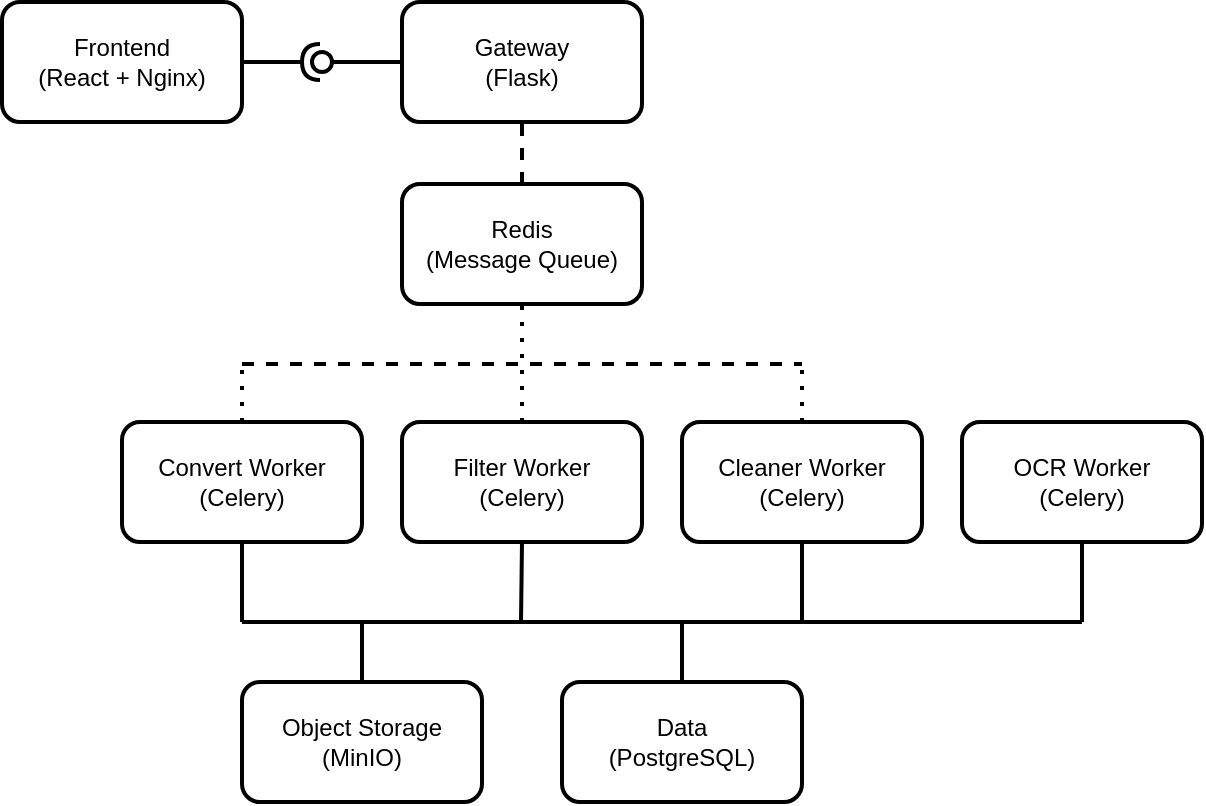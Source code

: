 <mxfile version="27.1.3" pages="2">
  <diagram name="第 1 页" id="MDG7bwuXKfWokIIYQYoC">
    <mxGraphModel dx="903" dy="644" grid="1" gridSize="10" guides="1" tooltips="1" connect="1" arrows="1" fold="1" page="1" pageScale="1" pageWidth="827" pageHeight="1169" math="0" shadow="0">
      <root>
        <mxCell id="0" />
        <mxCell id="1" parent="0" />
        <mxCell id="ZtRhXMNTXBW1UcfUOAF2-1" value="Frontend&lt;div&gt;(React + Nginx)&lt;/div&gt;" style="rounded=1;whiteSpace=wrap;html=1;strokeWidth=2;strokeColor=light-dark(#000000,#FFFFFF);fillColor=none;fontColor=light-dark(#000000,#FFFFFF);" vertex="1" parent="1">
          <mxGeometry x="120" y="59" width="120" height="60" as="geometry" />
        </mxCell>
        <mxCell id="ZtRhXMNTXBW1UcfUOAF2-2" value="Gateway&lt;div&gt;(Flask)&lt;/div&gt;" style="rounded=1;whiteSpace=wrap;html=1;strokeWidth=2;strokeColor=light-dark(#000000,#FFFFFF);fillColor=none;fontColor=light-dark(#000000,#FFFFFF);" vertex="1" parent="1">
          <mxGeometry x="320" y="59" width="120" height="60" as="geometry" />
        </mxCell>
        <mxCell id="ZtRhXMNTXBW1UcfUOAF2-3" value="Redis&lt;div&gt;(Message Queue)&lt;/div&gt;" style="rounded=1;whiteSpace=wrap;html=1;strokeWidth=2;strokeColor=light-dark(#000000,#FFFFFF);fillColor=none;fontColor=light-dark(#000000,#FFFFFF);" vertex="1" parent="1">
          <mxGeometry x="320" y="150" width="120" height="60" as="geometry" />
        </mxCell>
        <mxCell id="ZtRhXMNTXBW1UcfUOAF2-4" value="Filter Worker&lt;div&gt;(Celery)&lt;/div&gt;" style="rounded=1;whiteSpace=wrap;html=1;strokeWidth=2;strokeColor=light-dark(#000000,#FFFFFF);fillColor=none;fontColor=light-dark(#000000,#FFFFFF);" vertex="1" parent="1">
          <mxGeometry x="320" y="269" width="120" height="60" as="geometry" />
        </mxCell>
        <mxCell id="ZtRhXMNTXBW1UcfUOAF2-5" value="Convert Worker&lt;div&gt;(Celery)&lt;/div&gt;" style="rounded=1;whiteSpace=wrap;html=1;strokeWidth=2;strokeColor=light-dark(#000000,#FFFFFF);fillColor=none;fontColor=light-dark(#000000,#FFFFFF);" vertex="1" parent="1">
          <mxGeometry x="180" y="269" width="120" height="60" as="geometry" />
        </mxCell>
        <mxCell id="ZtRhXMNTXBW1UcfUOAF2-6" value="Cleaner Worker&lt;div&gt;(Celery)&lt;/div&gt;" style="rounded=1;whiteSpace=wrap;html=1;strokeWidth=2;strokeColor=light-dark(#000000,#FFFFFF);fillColor=none;fontColor=light-dark(#000000,#FFFFFF);" vertex="1" parent="1">
          <mxGeometry x="460" y="269" width="120" height="60" as="geometry" />
        </mxCell>
        <mxCell id="ZtRhXMNTXBW1UcfUOAF2-7" value="OCR Worker&lt;div&gt;(Celery)&lt;/div&gt;" style="rounded=1;whiteSpace=wrap;html=1;strokeWidth=2;strokeColor=light-dark(#000000,#FFFFFF);fillColor=none;fontColor=light-dark(#000000,#FFFFFF);" vertex="1" parent="1">
          <mxGeometry x="600" y="269" width="120" height="60" as="geometry" />
        </mxCell>
        <mxCell id="ZtRhXMNTXBW1UcfUOAF2-8" value="&lt;div&gt;Data&lt;/div&gt;(PostgreSQL)" style="rounded=1;whiteSpace=wrap;html=1;strokeWidth=2;strokeColor=light-dark(#000000,#FFFFFF);fillColor=none;fontColor=light-dark(#000000,#FFFFFF);" vertex="1" parent="1">
          <mxGeometry x="400" y="399" width="120" height="60" as="geometry" />
        </mxCell>
        <mxCell id="ZtRhXMNTXBW1UcfUOAF2-9" value="Object Storage&lt;br&gt;&lt;div&gt;(&lt;span style=&quot;background-color: transparent;&quot;&gt;MinIO&lt;/span&gt;&lt;span style=&quot;background-color: transparent;&quot;&gt;)&lt;/span&gt;&lt;/div&gt;" style="rounded=1;whiteSpace=wrap;html=1;strokeWidth=2;strokeColor=light-dark(#000000,#FFFFFF);fillColor=none;fontColor=light-dark(#000000,#FFFFFF);" vertex="1" parent="1">
          <mxGeometry x="240" y="399" width="120" height="60" as="geometry" />
        </mxCell>
        <mxCell id="ZtRhXMNTXBW1UcfUOAF2-13" value="" style="rounded=0;orthogonalLoop=1;jettySize=auto;html=1;endArrow=halfCircle;endFill=0;endSize=6;strokeWidth=2;sketch=0;exitX=1;exitY=0.5;exitDx=0;exitDy=0;strokeColor=light-dark(#000000,#FFFFFF);fontColor=light-dark(#000000,#FFFFFF);" edge="1" parent="1" source="ZtRhXMNTXBW1UcfUOAF2-1">
          <mxGeometry relative="1" as="geometry">
            <mxPoint x="258" y="89" as="sourcePoint" />
            <mxPoint x="279" y="89" as="targetPoint" />
          </mxGeometry>
        </mxCell>
        <mxCell id="ZtRhXMNTXBW1UcfUOAF2-14" value="" style="rounded=0;orthogonalLoop=1;jettySize=auto;html=1;endArrow=oval;endFill=0;sketch=0;sourcePerimeterSpacing=0;targetPerimeterSpacing=0;endSize=10;exitX=0;exitY=0.5;exitDx=0;exitDy=0;strokeWidth=2;strokeColor=light-dark(#000000,#FFFFFF);fontColor=light-dark(#000000,#FFFFFF);" edge="1" parent="1" source="ZtRhXMNTXBW1UcfUOAF2-2">
          <mxGeometry relative="1" as="geometry">
            <mxPoint x="299" y="89" as="sourcePoint" />
            <mxPoint x="280" y="89" as="targetPoint" />
          </mxGeometry>
        </mxCell>
        <mxCell id="ZtRhXMNTXBW1UcfUOAF2-25" value="" style="endArrow=none;html=1;rounded=0;strokeWidth=2;strokeColor=light-dark(#000000,#FFFFFF);fontColor=light-dark(#000000,#FFFFFF);" edge="1" parent="1">
          <mxGeometry width="50" height="50" relative="1" as="geometry">
            <mxPoint x="240" y="369" as="sourcePoint" />
            <mxPoint x="660" y="369" as="targetPoint" />
          </mxGeometry>
        </mxCell>
        <mxCell id="ZtRhXMNTXBW1UcfUOAF2-26" value="" style="endArrow=none;html=1;rounded=0;entryX=0.5;entryY=1;entryDx=0;entryDy=0;strokeWidth=2;strokeColor=light-dark(#000000,#FFFFFF);fontColor=light-dark(#000000,#FFFFFF);" edge="1" parent="1" target="ZtRhXMNTXBW1UcfUOAF2-6">
          <mxGeometry width="50" height="50" relative="1" as="geometry">
            <mxPoint x="520" y="369" as="sourcePoint" />
            <mxPoint x="440" y="319" as="targetPoint" />
          </mxGeometry>
        </mxCell>
        <mxCell id="ZtRhXMNTXBW1UcfUOAF2-27" value="" style="endArrow=none;html=1;rounded=0;entryX=0.5;entryY=1;entryDx=0;entryDy=0;strokeWidth=2;strokeColor=light-dark(#000000,#FFFFFF);fontColor=light-dark(#000000,#FFFFFF);" edge="1" parent="1" target="ZtRhXMNTXBW1UcfUOAF2-4">
          <mxGeometry width="50" height="50" relative="1" as="geometry">
            <mxPoint x="379.5" y="369" as="sourcePoint" />
            <mxPoint x="430" y="349" as="targetPoint" />
          </mxGeometry>
        </mxCell>
        <mxCell id="ZtRhXMNTXBW1UcfUOAF2-28" value="" style="endArrow=none;html=1;rounded=0;entryX=0.5;entryY=1;entryDx=0;entryDy=0;strokeWidth=2;strokeColor=light-dark(#000000,#FFFFFF);fontColor=light-dark(#000000,#FFFFFF);" edge="1" parent="1" target="ZtRhXMNTXBW1UcfUOAF2-5">
          <mxGeometry width="50" height="50" relative="1" as="geometry">
            <mxPoint x="240" y="369" as="sourcePoint" />
            <mxPoint x="580" y="369" as="targetPoint" />
          </mxGeometry>
        </mxCell>
        <mxCell id="ZtRhXMNTXBW1UcfUOAF2-29" value="" style="endArrow=none;html=1;rounded=0;exitX=0.5;exitY=0;exitDx=0;exitDy=0;strokeWidth=2;strokeColor=light-dark(#000000,#FFFFFF);fontColor=light-dark(#000000,#FFFFFF);" edge="1" parent="1" source="ZtRhXMNTXBW1UcfUOAF2-9">
          <mxGeometry width="50" height="50" relative="1" as="geometry">
            <mxPoint x="290" y="399" as="sourcePoint" />
            <mxPoint x="300" y="369" as="targetPoint" />
          </mxGeometry>
        </mxCell>
        <mxCell id="ZtRhXMNTXBW1UcfUOAF2-30" value="" style="endArrow=none;html=1;rounded=0;exitX=0.5;exitY=0;exitDx=0;exitDy=0;strokeWidth=2;strokeColor=light-dark(#000000,#FFFFFF);fontColor=light-dark(#000000,#FFFFFF);" edge="1" parent="1" source="ZtRhXMNTXBW1UcfUOAF2-8">
          <mxGeometry width="50" height="50" relative="1" as="geometry">
            <mxPoint x="413" y="429" as="sourcePoint" />
            <mxPoint x="460" y="369" as="targetPoint" />
          </mxGeometry>
        </mxCell>
        <mxCell id="ZtRhXMNTXBW1UcfUOAF2-31" value="" style="endArrow=none;html=1;rounded=0;entryX=0.5;entryY=1;entryDx=0;entryDy=0;strokeWidth=2;strokeColor=light-dark(#000000,#FFFFFF);fontColor=light-dark(#000000,#FFFFFF);" edge="1" parent="1" target="ZtRhXMNTXBW1UcfUOAF2-7">
          <mxGeometry width="50" height="50" relative="1" as="geometry">
            <mxPoint x="660" y="369" as="sourcePoint" />
            <mxPoint x="700" y="379" as="targetPoint" />
          </mxGeometry>
        </mxCell>
        <mxCell id="ZtRhXMNTXBW1UcfUOAF2-32" value="" style="endArrow=none;dashed=1;html=1;rounded=0;entryX=0.5;entryY=1;entryDx=0;entryDy=0;exitX=0.5;exitY=0;exitDx=0;exitDy=0;strokeWidth=2;strokeColor=light-dark(#000000,#FFFFFF);fontColor=light-dark(#000000,#FFFFFF);" edge="1" parent="1" source="ZtRhXMNTXBW1UcfUOAF2-3" target="ZtRhXMNTXBW1UcfUOAF2-2">
          <mxGeometry width="50" height="50" relative="1" as="geometry">
            <mxPoint x="390" y="360" as="sourcePoint" />
            <mxPoint x="440" y="310" as="targetPoint" />
          </mxGeometry>
        </mxCell>
        <mxCell id="ZtRhXMNTXBW1UcfUOAF2-33" value="" style="endArrow=none;dashed=1;html=1;rounded=0;strokeWidth=2;strokeColor=light-dark(#000000,#FFFFFF);fontColor=light-dark(#000000,#FFFFFF);" edge="1" parent="1">
          <mxGeometry width="50" height="50" relative="1" as="geometry">
            <mxPoint x="240" y="240" as="sourcePoint" />
            <mxPoint x="520" y="240" as="targetPoint" />
          </mxGeometry>
        </mxCell>
        <mxCell id="ZtRhXMNTXBW1UcfUOAF2-34" value="" style="endArrow=none;dashed=1;html=1;dashPattern=1 3;strokeWidth=2;rounded=0;entryX=0.5;entryY=1;entryDx=0;entryDy=0;exitX=0.5;exitY=0;exitDx=0;exitDy=0;strokeColor=light-dark(#000000,#FFFFFF);fontColor=light-dark(#000000,#FFFFFF);" edge="1" parent="1" source="ZtRhXMNTXBW1UcfUOAF2-4" target="ZtRhXMNTXBW1UcfUOAF2-3">
          <mxGeometry width="50" height="50" relative="1" as="geometry">
            <mxPoint x="390" y="360" as="sourcePoint" />
            <mxPoint x="440" y="310" as="targetPoint" />
          </mxGeometry>
        </mxCell>
        <mxCell id="ZtRhXMNTXBW1UcfUOAF2-35" value="" style="endArrow=none;dashed=1;html=1;dashPattern=1 3;strokeWidth=2;rounded=0;exitX=0.5;exitY=0;exitDx=0;exitDy=0;strokeColor=light-dark(#000000,#FFFFFF);fontColor=light-dark(#000000,#FFFFFF);" edge="1" parent="1" source="ZtRhXMNTXBW1UcfUOAF2-6">
          <mxGeometry width="50" height="50" relative="1" as="geometry">
            <mxPoint x="390" y="360" as="sourcePoint" />
            <mxPoint x="520" y="240" as="targetPoint" />
          </mxGeometry>
        </mxCell>
        <mxCell id="ZtRhXMNTXBW1UcfUOAF2-36" value="" style="endArrow=none;dashed=1;html=1;dashPattern=1 3;strokeWidth=2;rounded=0;exitX=0.5;exitY=0;exitDx=0;exitDy=0;strokeColor=light-dark(#000000,#FFFFFF);fontColor=light-dark(#000000,#FFFFFF);" edge="1" parent="1" source="ZtRhXMNTXBW1UcfUOAF2-5">
          <mxGeometry width="50" height="50" relative="1" as="geometry">
            <mxPoint x="390" y="360" as="sourcePoint" />
            <mxPoint x="240" y="240" as="targetPoint" />
          </mxGeometry>
        </mxCell>
      </root>
    </mxGraphModel>
  </diagram>
  <diagram id="TVRyO9wFZMwFEEVVSgPF" name="第 2 页">
    <mxGraphModel dx="903" dy="644" grid="1" gridSize="10" guides="1" tooltips="1" connect="1" arrows="1" fold="1" page="1" pageScale="1" pageWidth="827" pageHeight="1169" math="0" shadow="0">
      <root>
        <mxCell id="0" />
        <mxCell id="1" parent="0" />
        <mxCell id="bu5Fq-8ZqcE-jOjPjqsI-1" value="User" style="shape=umlActor;verticalLabelPosition=bottom;verticalAlign=top;html=1;fontColor=light-dark(#000000,#FFFFFF);fillColor=none;strokeColor=light-dark(#000000,#FFFFFF);" vertex="1" parent="1">
          <mxGeometry x="94" y="47" width="30" height="60" as="geometry" />
        </mxCell>
        <mxCell id="bu5Fq-8ZqcE-jOjPjqsI-2" value="Frontend" style="shape=umlLifeline;perimeter=lifelinePerimeter;whiteSpace=wrap;html=1;container=1;dropTarget=0;collapsible=0;recursiveResize=0;outlineConnect=0;portConstraint=eastwest;newEdgeStyle={&quot;curved&quot;:0,&quot;rounded&quot;:0};fillColor=none;fontColor=light-dark(#000000,#FFFFFF);strokeColor=light-dark(#000000,#FFFFFF);" vertex="1" parent="1">
          <mxGeometry x="179" y="67" width="100" height="283" as="geometry" />
        </mxCell>
        <mxCell id="bu5Fq-8ZqcE-jOjPjqsI-51" value="" style="html=1;points=[[0,0,0,0,5],[0,1,0,0,-5],[1,0,0,0,5],[1,1,0,0,-5]];perimeter=orthogonalPerimeter;outlineConnect=0;targetShapes=umlLifeline;portConstraint=eastwest;newEdgeStyle={&quot;curved&quot;:0,&quot;rounded&quot;:0};fontColor=light-dark(#000000,#FFFFFF);strokeColor=light-dark(#000000,#FFFFFF);fillColor=light-dark(#FFFFFF,#000000);" vertex="1" parent="bu5Fq-8ZqcE-jOjPjqsI-2">
          <mxGeometry x="45" y="238" width="10" height="30" as="geometry" />
        </mxCell>
        <mxCell id="bu5Fq-8ZqcE-jOjPjqsI-3" value="Gateway" style="shape=umlLifeline;perimeter=lifelinePerimeter;whiteSpace=wrap;html=1;container=1;dropTarget=0;collapsible=0;recursiveResize=0;outlineConnect=0;portConstraint=eastwest;newEdgeStyle={&quot;curved&quot;:0,&quot;rounded&quot;:0};fillColor=none;fontColor=light-dark(#000000,#FFFFFF);strokeColor=light-dark(#000000,#FFFFFF);" vertex="1" parent="1">
          <mxGeometry x="299" y="67" width="100" height="283" as="geometry" />
        </mxCell>
        <mxCell id="bu5Fq-8ZqcE-jOjPjqsI-47" value="" style="html=1;points=[[0,0,0,0,5],[0,1,0,0,-5],[1,0,0,0,5],[1,1,0,0,-5]];perimeter=orthogonalPerimeter;outlineConnect=0;targetShapes=umlLifeline;portConstraint=eastwest;newEdgeStyle={&quot;curved&quot;:0,&quot;rounded&quot;:0};fontColor=light-dark(#000000,#FFFFFF);strokeColor=light-dark(#000000,#FFFFFF);fillColor=light-dark(#FFFFFF,#000000);" vertex="1" parent="bu5Fq-8ZqcE-jOjPjqsI-3">
          <mxGeometry x="45" y="108" width="10" height="30" as="geometry" />
        </mxCell>
        <mxCell id="bu5Fq-8ZqcE-jOjPjqsI-4" value="Redis" style="shape=umlLifeline;perimeter=lifelinePerimeter;whiteSpace=wrap;html=1;container=1;dropTarget=0;collapsible=0;recursiveResize=0;outlineConnect=0;portConstraint=eastwest;newEdgeStyle={&quot;curved&quot;:0,&quot;rounded&quot;:0};fillColor=none;fontColor=light-dark(#000000,#FFFFFF);strokeColor=light-dark(#000000,#FFFFFF);" vertex="1" parent="1">
          <mxGeometry x="419" y="67" width="100" height="283" as="geometry" />
        </mxCell>
        <mxCell id="bu5Fq-8ZqcE-jOjPjqsI-49" value="" style="html=1;points=[[0,0,0,0,5],[0,1,0,0,-5],[1,0,0,0,5],[1,1,0,0,-5]];perimeter=orthogonalPerimeter;outlineConnect=0;targetShapes=umlLifeline;portConstraint=eastwest;newEdgeStyle={&quot;curved&quot;:0,&quot;rounded&quot;:0};fontColor=light-dark(#000000,#FFFFFF);strokeColor=light-dark(#000000,#FFFFFF);fillColor=light-dark(#FFFFFF,#000000);" vertex="1" parent="bu5Fq-8ZqcE-jOjPjqsI-4">
          <mxGeometry x="45" y="179" width="10" height="30" as="geometry" />
        </mxCell>
        <mxCell id="bu5Fq-8ZqcE-jOjPjqsI-5" value="Worker" style="shape=umlLifeline;perimeter=lifelinePerimeter;whiteSpace=wrap;html=1;container=1;dropTarget=0;collapsible=0;recursiveResize=0;outlineConnect=0;portConstraint=eastwest;newEdgeStyle={&quot;curved&quot;:0,&quot;rounded&quot;:0};fillColor=none;fontColor=light-dark(#000000,#FFFFFF);" vertex="1" parent="1">
          <mxGeometry x="180" y="382" width="100" height="260" as="geometry" />
        </mxCell>
        <mxCell id="bu5Fq-8ZqcE-jOjPjqsI-6" value="" style="html=1;points=[[0,0,0,0,5],[0,1,0,0,-5],[1,0,0,0,5],[1,1,0,0,-5]];perimeter=orthogonalPerimeter;outlineConnect=0;targetShapes=umlLifeline;portConstraint=eastwest;newEdgeStyle={&quot;curved&quot;:0,&quot;rounded&quot;:0};fontColor=light-dark(#000000,#FFFFFF);fillColor=light-dark(#FFFFFF,#000000);strokeColor=light-dark(#000000,#FFFFFF);" vertex="1" parent="bu5Fq-8ZqcE-jOjPjqsI-5">
          <mxGeometry x="45" y="159" width="10" height="31" as="geometry" />
        </mxCell>
        <mxCell id="bu5Fq-8ZqcE-jOjPjqsI-7" value="3. Process" style="html=1;align=left;spacingLeft=2;endArrow=block;rounded=0;edgeStyle=orthogonalEdgeStyle;curved=0;rounded=0;fontColor=light-dark(#000000,#FFFFFF);strokeColor=light-dark(#000000,#FFFFFF);" edge="1" parent="bu5Fq-8ZqcE-jOjPjqsI-5" target="bu5Fq-8ZqcE-jOjPjqsI-6">
          <mxGeometry relative="1" as="geometry">
            <mxPoint x="55" y="140" as="sourcePoint" />
            <Array as="points">
              <mxPoint x="85" y="170" />
            </Array>
            <mxPoint as="offset" />
          </mxGeometry>
        </mxCell>
        <mxCell id="bu5Fq-8ZqcE-jOjPjqsI-52" value="" style="html=1;points=[[0,0,0,0,5],[0,1,0,0,-5],[1,0,0,0,5],[1,1,0,0,-5]];perimeter=orthogonalPerimeter;outlineConnect=0;targetShapes=umlLifeline;portConstraint=eastwest;newEdgeStyle={&quot;curved&quot;:0,&quot;rounded&quot;:0};fontColor=light-dark(#000000,#FFFFFF);strokeColor=light-dark(#000000,#FFFFFF);fillColor=light-dark(#FFFFFF,#000000);" vertex="1" parent="bu5Fq-8ZqcE-jOjPjqsI-5">
          <mxGeometry x="45" y="105" width="10" height="30" as="geometry" />
        </mxCell>
        <mxCell id="bu5Fq-8ZqcE-jOjPjqsI-8" value="MinIO" style="shape=umlLifeline;perimeter=lifelinePerimeter;whiteSpace=wrap;html=1;container=1;dropTarget=0;collapsible=0;recursiveResize=0;outlineConnect=0;portConstraint=eastwest;newEdgeStyle={&quot;curved&quot;:0,&quot;rounded&quot;:0};fillColor=none;fontColor=light-dark(#000000,#FFFFFF);strokeColor=light-dark(#000000,#FFFFFF);" vertex="1" parent="1">
          <mxGeometry x="539" y="67" width="100" height="283" as="geometry" />
        </mxCell>
        <mxCell id="bu5Fq-8ZqcE-jOjPjqsI-48" value="" style="html=1;points=[[0,0,0,0,5],[0,1,0,0,-5],[1,0,0,0,5],[1,1,0,0,-5]];perimeter=orthogonalPerimeter;outlineConnect=0;targetShapes=umlLifeline;portConstraint=eastwest;newEdgeStyle={&quot;curved&quot;:0,&quot;rounded&quot;:0};fontColor=light-dark(#000000,#FFFFFF);strokeColor=light-dark(#000000,#FFFFFF);fillColor=light-dark(#FFFFFF,#000000);" vertex="1" parent="bu5Fq-8ZqcE-jOjPjqsI-8">
          <mxGeometry x="45" y="139" width="10" height="30" as="geometry" />
        </mxCell>
        <mxCell id="bu5Fq-8ZqcE-jOjPjqsI-9" value="Postgres" style="shape=umlLifeline;perimeter=lifelinePerimeter;whiteSpace=wrap;html=1;container=1;dropTarget=0;collapsible=0;recursiveResize=0;outlineConnect=0;portConstraint=eastwest;newEdgeStyle={&quot;curved&quot;:0,&quot;rounded&quot;:0};fillColor=none;fontColor=light-dark(#000000,#FFFFFF);strokeColor=light-dark(#000000,#FFFFFF);" vertex="1" parent="1">
          <mxGeometry x="659" y="67" width="100" height="283" as="geometry" />
        </mxCell>
        <mxCell id="bu5Fq-8ZqcE-jOjPjqsI-50" value="" style="html=1;points=[[0,0,0,0,5],[0,1,0,0,-5],[1,0,0,0,5],[1,1,0,0,-5]];perimeter=orthogonalPerimeter;outlineConnect=0;targetShapes=umlLifeline;portConstraint=eastwest;newEdgeStyle={&quot;curved&quot;:0,&quot;rounded&quot;:0};fontColor=light-dark(#000000,#FFFFFF);strokeColor=light-dark(#000000,#FFFFFF);fillColor=light-dark(#FFFFFF,#000000);" vertex="1" parent="bu5Fq-8ZqcE-jOjPjqsI-9">
          <mxGeometry x="45" y="210" width="10" height="30" as="geometry" />
        </mxCell>
        <mxCell id="bu5Fq-8ZqcE-jOjPjqsI-10" value="" style="endArrow=none;dashed=1;html=1;rounded=0;fontColor=light-dark(#000000,#FFFFFF);" edge="1" parent="1">
          <mxGeometry width="50" height="50" relative="1" as="geometry">
            <mxPoint x="109" y="350" as="sourcePoint" />
            <mxPoint x="109" y="135" as="targetPoint" />
          </mxGeometry>
        </mxCell>
        <mxCell id="bu5Fq-8ZqcE-jOjPjqsI-11" value="" style="endArrow=classic;html=1;rounded=0;fontColor=light-dark(#000000,#FFFFFF);strokeColor=light-dark(#000000,#FFFFFF);" edge="1" parent="1" target="bu5Fq-8ZqcE-jOjPjqsI-46">
          <mxGeometry width="50" height="50" relative="1" as="geometry">
            <mxPoint x="109" y="160" as="sourcePoint" />
            <mxPoint x="219" y="160" as="targetPoint" />
          </mxGeometry>
        </mxCell>
        <mxCell id="bu5Fq-8ZqcE-jOjPjqsI-12" value="1. Upload image" style="edgeLabel;html=1;align=center;verticalAlign=middle;resizable=0;points=[];fontColor=light-dark(#000000,#FFFFFF);" vertex="1" connectable="0" parent="bu5Fq-8ZqcE-jOjPjqsI-11">
          <mxGeometry x="-0.223" y="4" relative="1" as="geometry">
            <mxPoint x="8" y="-5" as="offset" />
          </mxGeometry>
        </mxCell>
        <mxCell id="bu5Fq-8ZqcE-jOjPjqsI-13" value="" style="endArrow=classic;html=1;rounded=0;fontColor=light-dark(#000000,#FFFFFF);strokeColor=light-dark(#000000,#FFFFFF);" edge="1" parent="1" target="bu5Fq-8ZqcE-jOjPjqsI-47">
          <mxGeometry width="50" height="50" relative="1" as="geometry">
            <mxPoint x="229" y="189" as="sourcePoint" />
            <mxPoint x="339" y="189" as="targetPoint" />
          </mxGeometry>
        </mxCell>
        <mxCell id="bu5Fq-8ZqcE-jOjPjqsI-14" value="2. Forward image" style="edgeLabel;html=1;align=center;verticalAlign=middle;resizable=0;points=[];fontColor=light-dark(#000000,#FFFFFF);" vertex="1" connectable="0" parent="bu5Fq-8ZqcE-jOjPjqsI-13">
          <mxGeometry x="-0.223" y="4" relative="1" as="geometry">
            <mxPoint x="11" y="-5" as="offset" />
          </mxGeometry>
        </mxCell>
        <mxCell id="bu5Fq-8ZqcE-jOjPjqsI-15" value="" style="endArrow=classic;html=1;rounded=0;fontColor=light-dark(#000000,#FFFFFF);strokeColor=light-dark(#000000,#FFFFFF);" edge="1" parent="1" target="bu5Fq-8ZqcE-jOjPjqsI-49">
          <mxGeometry width="50" height="50" relative="1" as="geometry">
            <mxPoint x="349" y="261" as="sourcePoint" />
            <mxPoint x="449" y="261" as="targetPoint" />
          </mxGeometry>
        </mxCell>
        <mxCell id="bu5Fq-8ZqcE-jOjPjqsI-16" value="4. Create task" style="edgeLabel;html=1;align=center;verticalAlign=middle;resizable=0;points=[];fontColor=light-dark(#000000,#FFFFFF);" vertex="1" connectable="0" parent="bu5Fq-8ZqcE-jOjPjqsI-15">
          <mxGeometry x="0.361" y="-1" relative="1" as="geometry">
            <mxPoint x="-20" y="-9" as="offset" />
          </mxGeometry>
        </mxCell>
        <mxCell id="bu5Fq-8ZqcE-jOjPjqsI-17" value="" style="endArrow=classic;html=1;rounded=0;fontColor=light-dark(#000000,#FFFFFF);strokeColor=light-dark(#000000,#FFFFFF);" edge="1" parent="1" target="bu5Fq-8ZqcE-jOjPjqsI-48">
          <mxGeometry width="50" height="50" relative="1" as="geometry">
            <mxPoint x="348.5" y="220" as="sourcePoint" />
            <mxPoint x="569" y="220" as="targetPoint" />
          </mxGeometry>
        </mxCell>
        <mxCell id="bu5Fq-8ZqcE-jOjPjqsI-18" value="3. Store image" style="edgeLabel;html=1;align=center;verticalAlign=middle;resizable=0;points=[];fontColor=light-dark(#000000,#FFFFFF);" vertex="1" connectable="0" parent="bu5Fq-8ZqcE-jOjPjqsI-17">
          <mxGeometry x="0.271" y="-1" relative="1" as="geometry">
            <mxPoint x="-90" y="-10" as="offset" />
          </mxGeometry>
        </mxCell>
        <mxCell id="bu5Fq-8ZqcE-jOjPjqsI-19" value="" style="endArrow=classic;html=1;rounded=0;fontColor=light-dark(#000000,#FFFFFF);strokeColor=light-dark(#000000,#FFFFFF);" edge="1" parent="1" target="bu5Fq-8ZqcE-jOjPjqsI-50">
          <mxGeometry width="50" height="50" relative="1" as="geometry">
            <mxPoint x="348.75" y="292" as="sourcePoint" />
            <mxPoint x="689" y="292" as="targetPoint" />
          </mxGeometry>
        </mxCell>
        <mxCell id="bu5Fq-8ZqcE-jOjPjqsI-20" value="5. Create record" style="edgeLabel;html=1;align=center;verticalAlign=middle;resizable=0;points=[];fontColor=light-dark(#000000,#FFFFFF);" vertex="1" connectable="0" parent="bu5Fq-8ZqcE-jOjPjqsI-19">
          <mxGeometry x="0.271" y="-1" relative="1" as="geometry">
            <mxPoint x="16" y="-9" as="offset" />
          </mxGeometry>
        </mxCell>
        <mxCell id="bu5Fq-8ZqcE-jOjPjqsI-21" value="" style="endArrow=classic;html=1;rounded=0;fontColor=light-dark(#000000,#FFFFFF);strokeColor=light-dark(#000000,#FFFFFF);" edge="1" parent="1" target="bu5Fq-8ZqcE-jOjPjqsI-51">
          <mxGeometry width="50" height="50" relative="1" as="geometry">
            <mxPoint x="348.5" y="320" as="sourcePoint" />
            <mxPoint x="249" y="320" as="targetPoint" />
          </mxGeometry>
        </mxCell>
        <mxCell id="bu5Fq-8ZqcE-jOjPjqsI-22" value="6. Return taskID" style="edgeLabel;html=1;align=center;verticalAlign=middle;resizable=0;points=[];fontColor=light-dark(#000000,#FFFFFF);" vertex="1" connectable="0" parent="bu5Fq-8ZqcE-jOjPjqsI-21">
          <mxGeometry x="0.042" y="1" relative="1" as="geometry">
            <mxPoint y="-9" as="offset" />
          </mxGeometry>
        </mxCell>
        <mxCell id="bu5Fq-8ZqcE-jOjPjqsI-23" value="Redis" style="shape=umlLifeline;perimeter=lifelinePerimeter;whiteSpace=wrap;html=1;container=1;dropTarget=0;collapsible=0;recursiveResize=0;outlineConnect=0;portConstraint=eastwest;newEdgeStyle={&quot;curved&quot;:0,&quot;rounded&quot;:0};fillColor=none;fontColor=light-dark(#000000,#FFFFFF);" vertex="1" parent="1">
          <mxGeometry x="300" y="382" width="100" height="260" as="geometry" />
        </mxCell>
        <mxCell id="bu5Fq-8ZqcE-jOjPjqsI-24" value="MinIO" style="shape=umlLifeline;perimeter=lifelinePerimeter;whiteSpace=wrap;html=1;container=1;dropTarget=0;collapsible=0;recursiveResize=0;outlineConnect=0;portConstraint=eastwest;newEdgeStyle={&quot;curved&quot;:0,&quot;rounded&quot;:0};fillColor=none;fontColor=light-dark(#000000,#FFFFFF);" vertex="1" parent="1">
          <mxGeometry x="420" y="382" width="100" height="260" as="geometry" />
        </mxCell>
        <mxCell id="bu5Fq-8ZqcE-jOjPjqsI-56" value="" style="html=1;points=[[0,0,0,0,5],[0,1,0,0,-5],[1,0,0,0,5],[1,1,0,0,-5]];perimeter=orthogonalPerimeter;outlineConnect=0;targetShapes=umlLifeline;portConstraint=eastwest;newEdgeStyle={&quot;curved&quot;:0,&quot;rounded&quot;:0};fontColor=light-dark(#000000,#FFFFFF);strokeColor=light-dark(#000000,#FFFFFF);fillColor=light-dark(#FFFFFF,#000000);" vertex="1" parent="bu5Fq-8ZqcE-jOjPjqsI-24">
          <mxGeometry x="45" y="186" width="10" height="30" as="geometry" />
        </mxCell>
        <mxCell id="bu5Fq-8ZqcE-jOjPjqsI-25" value="Postgres" style="shape=umlLifeline;perimeter=lifelinePerimeter;whiteSpace=wrap;html=1;container=1;dropTarget=0;collapsible=0;recursiveResize=0;outlineConnect=0;portConstraint=eastwest;newEdgeStyle={&quot;curved&quot;:0,&quot;rounded&quot;:0};fillColor=none;fontColor=light-dark(#000000,#FFFFFF);" vertex="1" parent="1">
          <mxGeometry x="540" y="382" width="100" height="260" as="geometry" />
        </mxCell>
        <mxCell id="bu5Fq-8ZqcE-jOjPjqsI-57" value="" style="html=1;points=[[0,0,0,0,5],[0,1,0,0,-5],[1,0,0,0,5],[1,1,0,0,-5]];perimeter=orthogonalPerimeter;outlineConnect=0;targetShapes=umlLifeline;portConstraint=eastwest;newEdgeStyle={&quot;curved&quot;:0,&quot;rounded&quot;:0};fontColor=light-dark(#000000,#FFFFFF);strokeColor=light-dark(#000000,#FFFFFF);fillColor=light-dark(#FFFFFF,#000000);" vertex="1" parent="bu5Fq-8ZqcE-jOjPjqsI-25">
          <mxGeometry x="45" y="226" width="10" height="30" as="geometry" />
        </mxCell>
        <mxCell id="bu5Fq-8ZqcE-jOjPjqsI-26" value="" style="endArrow=classic;html=1;rounded=0;fontColor=light-dark(#000000,#FFFFFF);strokeColor=light-dark(#000000,#FFFFFF);" edge="1" parent="1">
          <mxGeometry width="50" height="50" relative="1" as="geometry">
            <mxPoint x="469.5" y="502" as="sourcePoint" />
            <mxPoint x="235" y="502" as="targetPoint" />
          </mxGeometry>
        </mxCell>
        <mxCell id="bu5Fq-8ZqcE-jOjPjqsI-27" value="2. Read image" style="edgeLabel;html=1;align=center;verticalAlign=middle;resizable=0;points=[];fontColor=light-dark(#000000,#FFFFFF);" vertex="1" connectable="0" parent="bu5Fq-8ZqcE-jOjPjqsI-26">
          <mxGeometry x="0.042" y="1" relative="1" as="geometry">
            <mxPoint x="-45" y="-10" as="offset" />
          </mxGeometry>
        </mxCell>
        <mxCell id="bu5Fq-8ZqcE-jOjPjqsI-28" value="" style="endArrow=classic;html=1;rounded=0;fontColor=light-dark(#000000,#FFFFFF);strokeColor=light-dark(#000000,#FFFFFF);" edge="1" parent="1" target="bu5Fq-8ZqcE-jOjPjqsI-56">
          <mxGeometry width="50" height="50" relative="1" as="geometry">
            <mxPoint x="230" y="583" as="sourcePoint" />
            <mxPoint x="450" y="583" as="targetPoint" />
          </mxGeometry>
        </mxCell>
        <mxCell id="bu5Fq-8ZqcE-jOjPjqsI-29" value="4. Store image" style="edgeLabel;html=1;align=center;verticalAlign=middle;resizable=0;points=[];fontColor=light-dark(#000000,#FFFFFF);" vertex="1" connectable="0" parent="bu5Fq-8ZqcE-jOjPjqsI-28">
          <mxGeometry x="0.271" y="-1" relative="1" as="geometry">
            <mxPoint x="-78" y="-10" as="offset" />
          </mxGeometry>
        </mxCell>
        <mxCell id="bu5Fq-8ZqcE-jOjPjqsI-30" value="" style="endArrow=classic;html=1;rounded=0;fontColor=light-dark(#000000,#FFFFFF);strokeColor=light-dark(#000000,#FFFFFF);" edge="1" parent="1" target="bu5Fq-8ZqcE-jOjPjqsI-57">
          <mxGeometry width="50" height="50" relative="1" as="geometry">
            <mxPoint x="230.25" y="623" as="sourcePoint" />
            <mxPoint x="570" y="623" as="targetPoint" />
          </mxGeometry>
        </mxCell>
        <mxCell id="bu5Fq-8ZqcE-jOjPjqsI-31" value="5. Update record and presigned URL" style="edgeLabel;html=1;align=center;verticalAlign=middle;resizable=0;points=[];fontColor=light-dark(#000000,#FFFFFF);" vertex="1" connectable="0" parent="bu5Fq-8ZqcE-jOjPjqsI-30">
          <mxGeometry x="0.271" y="-1" relative="1" as="geometry">
            <mxPoint x="-103" y="-10" as="offset" />
          </mxGeometry>
        </mxCell>
        <mxCell id="bu5Fq-8ZqcE-jOjPjqsI-32" value="User" style="shape=umlActor;verticalLabelPosition=bottom;verticalAlign=top;html=1;fontColor=light-dark(#000000,#FFFFFF);fillColor=none;strokeColor=light-dark(#000000,#FFFFFF);" vertex="1" parent="1">
          <mxGeometry x="94" y="661" width="30" height="60" as="geometry" />
        </mxCell>
        <mxCell id="bu5Fq-8ZqcE-jOjPjqsI-33" value="Frontend" style="shape=umlLifeline;perimeter=lifelinePerimeter;whiteSpace=wrap;html=1;container=1;dropTarget=0;collapsible=0;recursiveResize=0;outlineConnect=0;portConstraint=eastwest;newEdgeStyle={&quot;curved&quot;:0,&quot;rounded&quot;:0};fillColor=none;fontColor=light-dark(#000000,#FFFFFF);strokeColor=light-dark(#000000,#FFFFFF);" vertex="1" parent="1">
          <mxGeometry x="179" y="681" width="100" height="220" as="geometry" />
        </mxCell>
        <mxCell id="bu5Fq-8ZqcE-jOjPjqsI-34" value="Gateway" style="shape=umlLifeline;perimeter=lifelinePerimeter;whiteSpace=wrap;html=1;container=1;dropTarget=0;collapsible=0;recursiveResize=0;outlineConnect=0;portConstraint=eastwest;newEdgeStyle={&quot;curved&quot;:0,&quot;rounded&quot;:0};fillColor=none;fontColor=light-dark(#000000,#FFFFFF);strokeColor=light-dark(#000000,#FFFFFF);" vertex="1" parent="1">
          <mxGeometry x="299" y="681" width="100" height="220" as="geometry" />
        </mxCell>
        <mxCell id="bu5Fq-8ZqcE-jOjPjqsI-58" value="" style="html=1;points=[[0,0,0,0,5],[0,1,0,0,-5],[1,0,0,0,5],[1,1,0,0,-5]];perimeter=orthogonalPerimeter;outlineConnect=0;targetShapes=umlLifeline;portConstraint=eastwest;newEdgeStyle={&quot;curved&quot;:0,&quot;rounded&quot;:0};fontColor=light-dark(#000000,#FFFFFF);strokeColor=light-dark(#000000,#FFFFFF);fillColor=light-dark(#FFFFFF,#000000);" vertex="1" parent="bu5Fq-8ZqcE-jOjPjqsI-34">
          <mxGeometry x="45" y="66" width="10" height="30" as="geometry" />
        </mxCell>
        <mxCell id="bu5Fq-8ZqcE-jOjPjqsI-63" value="" style="html=1;points=[[0,0,0,0,5],[0,1,0,0,-5],[1,0,0,0,5],[1,1,0,0,-5]];perimeter=orthogonalPerimeter;outlineConnect=0;targetShapes=umlLifeline;portConstraint=eastwest;newEdgeStyle={&quot;curved&quot;:0,&quot;rounded&quot;:0};fontColor=light-dark(#000000,#FFFFFF);fillColor=light-dark(#FFFFFF,#000000);strokeColor=light-dark(#000000,#FFFFFF);" vertex="1" parent="bu5Fq-8ZqcE-jOjPjqsI-34">
          <mxGeometry x="-75" y="144" width="10" height="30" as="geometry" />
        </mxCell>
        <mxCell id="bu5Fq-8ZqcE-jOjPjqsI-64" value="" style="endArrow=classic;html=1;rounded=0;fontColor=light-dark(#000000,#FFFFFF);strokeColor=light-dark(#000000,#FFFFFF);" edge="1" parent="bu5Fq-8ZqcE-jOjPjqsI-34" target="bu5Fq-8ZqcE-jOjPjqsI-63">
          <mxGeometry width="50" height="50" relative="1" as="geometry">
            <mxPoint x="49.5" y="159" as="sourcePoint" />
            <mxPoint x="-50" y="159" as="targetPoint" />
          </mxGeometry>
        </mxCell>
        <mxCell id="bu5Fq-8ZqcE-jOjPjqsI-65" value="3. Return URL" style="edgeLabel;html=1;align=center;verticalAlign=middle;resizable=0;points=[];fontColor=light-dark(#000000,#FFFFFF);" vertex="1" connectable="0" parent="bu5Fq-8ZqcE-jOjPjqsI-64">
          <mxGeometry x="0.042" y="1" relative="1" as="geometry">
            <mxPoint y="-9" as="offset" />
          </mxGeometry>
        </mxCell>
        <mxCell id="bu5Fq-8ZqcE-jOjPjqsI-35" value="Postgres" style="shape=umlLifeline;perimeter=lifelinePerimeter;whiteSpace=wrap;html=1;container=1;dropTarget=0;collapsible=0;recursiveResize=0;outlineConnect=0;portConstraint=eastwest;newEdgeStyle={&quot;curved&quot;:0,&quot;rounded&quot;:0};fillColor=none;fontColor=light-dark(#000000,#FFFFFF);strokeColor=light-dark(#000000,#FFFFFF);" vertex="1" parent="1">
          <mxGeometry x="419" y="681" width="100" height="220" as="geometry" />
        </mxCell>
        <mxCell id="bu5Fq-8ZqcE-jOjPjqsI-59" value="" style="html=1;points=[[0,0,0,0,5],[0,1,0,0,-5],[1,0,0,0,5],[1,1,0,0,-5]];perimeter=orthogonalPerimeter;outlineConnect=0;targetShapes=umlLifeline;portConstraint=eastwest;newEdgeStyle={&quot;curved&quot;:0,&quot;rounded&quot;:0};fontColor=light-dark(#000000,#FFFFFF);fillColor=light-dark(#FFFFFF,#000000);strokeColor=light-dark(#000000,#FFFFFF);" vertex="1" parent="bu5Fq-8ZqcE-jOjPjqsI-35">
          <mxGeometry x="45" y="106" width="10" height="30" as="geometry" />
        </mxCell>
        <mxCell id="bu5Fq-8ZqcE-jOjPjqsI-36" value="" style="endArrow=none;dashed=1;html=1;rounded=0;fontColor=light-dark(#000000,#FFFFFF);strokeColor=light-dark(#000000,#FFFFFF);" edge="1" parent="1">
          <mxGeometry width="50" height="50" relative="1" as="geometry">
            <mxPoint x="109" y="901" as="sourcePoint" />
            <mxPoint x="109" y="748" as="targetPoint" />
          </mxGeometry>
        </mxCell>
        <mxCell id="bu5Fq-8ZqcE-jOjPjqsI-37" value="" style="endArrow=classic;html=1;rounded=0;fontColor=light-dark(#000000,#FFFFFF);strokeColor=light-dark(#000000,#FFFFFF);" edge="1" parent="1" target="bu5Fq-8ZqcE-jOjPjqsI-58">
          <mxGeometry width="50" height="50" relative="1" as="geometry">
            <mxPoint x="228.5" y="761" as="sourcePoint" />
            <mxPoint x="329" y="761" as="targetPoint" />
          </mxGeometry>
        </mxCell>
        <mxCell id="bu5Fq-8ZqcE-jOjPjqsI-38" value="1. Proxy" style="edgeLabel;html=1;align=center;verticalAlign=middle;resizable=0;points=[];fontColor=light-dark(#000000,#FFFFFF);" vertex="1" connectable="0" parent="bu5Fq-8ZqcE-jOjPjqsI-37">
          <mxGeometry x="-0.112" relative="1" as="geometry">
            <mxPoint x="4" y="-8" as="offset" />
          </mxGeometry>
        </mxCell>
        <mxCell id="bu5Fq-8ZqcE-jOjPjqsI-41" value="" style="endArrow=classic;html=1;rounded=0;fontColor=light-dark(#000000,#FFFFFF);strokeColor=light-dark(#000000,#FFFFFF);" edge="1" parent="1">
          <mxGeometry width="50" height="50" relative="1" as="geometry">
            <mxPoint x="227.5" y="881" as="sourcePoint" />
            <mxPoint x="108" y="881" as="targetPoint" />
          </mxGeometry>
        </mxCell>
        <mxCell id="bu5Fq-8ZqcE-jOjPjqsI-42" value="Download" style="edgeLabel;html=1;align=center;verticalAlign=middle;resizable=0;points=[];fontColor=light-dark(#000000,#FFFFFF);" vertex="1" connectable="0" parent="bu5Fq-8ZqcE-jOjPjqsI-41">
          <mxGeometry x="0.042" y="1" relative="1" as="geometry">
            <mxPoint x="1" y="-5" as="offset" />
          </mxGeometry>
        </mxCell>
        <mxCell id="bu5Fq-8ZqcE-jOjPjqsI-43" value="" style="endArrow=open;endFill=1;endSize=12;html=1;rounded=0;fontColor=light-dark(#000000,#FFFFFF);strokeColor=light-dark(#000000,#FFFFFF);" edge="1" parent="1">
          <mxGeometry width="160" relative="1" as="geometry">
            <mxPoint x="349.5" y="462" as="sourcePoint" />
            <mxPoint x="229.5" y="462" as="targetPoint" />
          </mxGeometry>
        </mxCell>
        <mxCell id="bu5Fq-8ZqcE-jOjPjqsI-44" value="1. Get task" style="edgeLabel;html=1;align=center;verticalAlign=middle;resizable=0;points=[];fontColor=light-dark(#000000,#FFFFFF);" vertex="1" connectable="0" parent="bu5Fq-8ZqcE-jOjPjqsI-43">
          <mxGeometry x="0.258" y="1" relative="1" as="geometry">
            <mxPoint x="19" y="-9" as="offset" />
          </mxGeometry>
        </mxCell>
        <mxCell id="bu5Fq-8ZqcE-jOjPjqsI-46" value="" style="html=1;points=[[0,0,0,0,5],[0,1,0,0,-5],[1,0,0,0,5],[1,1,0,0,-5]];perimeter=orthogonalPerimeter;outlineConnect=0;targetShapes=umlLifeline;portConstraint=eastwest;newEdgeStyle={&quot;curved&quot;:0,&quot;rounded&quot;:0};fillColor=light-dark(#FFFFFF,#000000);fontColor=light-dark(#000000,#FFFFFF);strokeColor=light-dark(#000000,#FFFFFF);" vertex="1" parent="1">
          <mxGeometry x="224" y="146" width="10" height="30" as="geometry" />
        </mxCell>
        <mxCell id="bu5Fq-8ZqcE-jOjPjqsI-60" value="" style="endArrow=classic;html=1;rounded=0;fontColor=light-dark(#000000,#FFFFFF);strokeColor=light-dark(#000000,#FFFFFF);" edge="1" parent="1">
          <mxGeometry width="50" height="50" relative="1" as="geometry">
            <mxPoint x="349" y="801" as="sourcePoint" />
            <mxPoint x="464.5" y="801" as="targetPoint" />
          </mxGeometry>
        </mxCell>
        <mxCell id="bu5Fq-8ZqcE-jOjPjqsI-61" value="2. Status &amp;amp; URL" style="edgeLabel;html=1;align=center;verticalAlign=middle;resizable=0;points=[];fontColor=light-dark(#000000,#FFFFFF);" vertex="1" connectable="0" parent="bu5Fq-8ZqcE-jOjPjqsI-60">
          <mxGeometry x="-0.112" relative="1" as="geometry">
            <mxPoint x="4" y="-8" as="offset" />
          </mxGeometry>
        </mxCell>
        <mxCell id="yA5QmRoKDRU7s4Oltxkw-1" value="Upload Flow" style="rounded=1;whiteSpace=wrap;html=1;fillColor=none;strokeColor=light-dark(#000000,#FFFFFF);fontColor=light-dark(#000000,#FFFFFF);fontSize=18;textDirection=vertical-lr;" vertex="1" parent="1">
          <mxGeometry x="20" y="40" width="50" height="320" as="geometry" />
        </mxCell>
        <mxCell id="yA5QmRoKDRU7s4Oltxkw-2" value="Process Flow" style="rounded=1;whiteSpace=wrap;html=1;fillColor=none;strokeColor=light-dark(#000000,#FFFFFF);fontColor=light-dark(#000000,#FFFFFF);fontSize=18;textDirection=vertical-lr;" vertex="1" parent="1">
          <mxGeometry x="20" y="360" width="50" height="289" as="geometry" />
        </mxCell>
        <mxCell id="yA5QmRoKDRU7s4Oltxkw-3" value="Download Flow" style="rounded=1;whiteSpace=wrap;html=1;fillColor=none;strokeColor=light-dark(#000000,#FFFFFF);fontColor=light-dark(#000000,#FFFFFF);fontSize=18;textDirection=vertical-lr;" vertex="1" parent="1">
          <mxGeometry x="20" y="649" width="50" height="270" as="geometry" />
        </mxCell>
      </root>
    </mxGraphModel>
  </diagram>
</mxfile>
